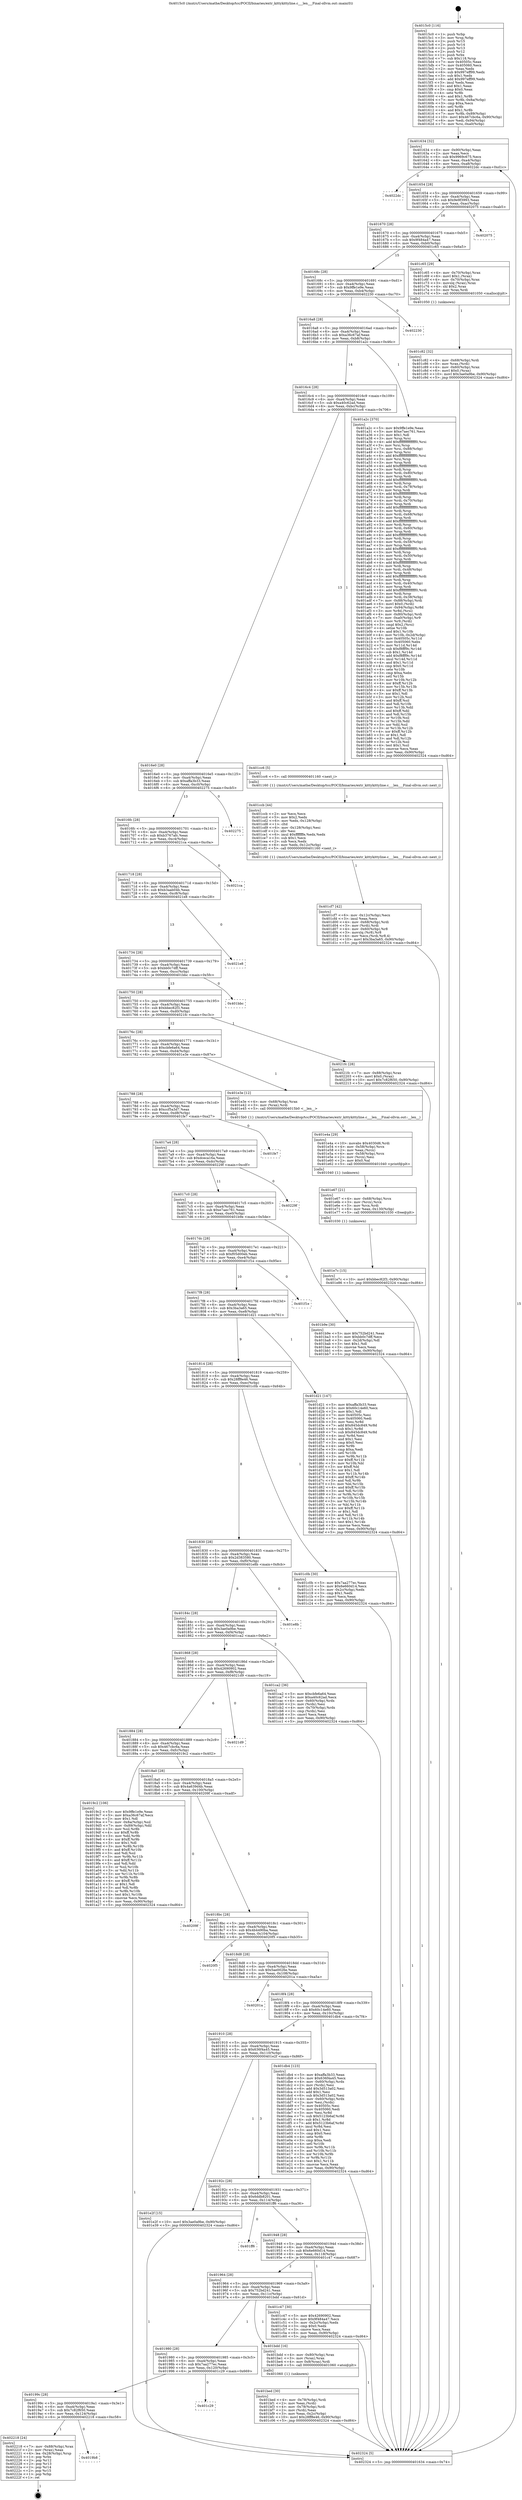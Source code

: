 digraph "0x4015c0" {
  label = "0x4015c0 (/mnt/c/Users/mathe/Desktop/tcc/POCII/binaries/extr_kittykittyline.c___len___Final-ollvm.out::main(0))"
  labelloc = "t"
  node[shape=record]

  Entry [label="",width=0.3,height=0.3,shape=circle,fillcolor=black,style=filled]
  "0x401634" [label="{
     0x401634 [32]\l
     | [instrs]\l
     &nbsp;&nbsp;0x401634 \<+6\>: mov -0x90(%rbp),%eax\l
     &nbsp;&nbsp;0x40163a \<+2\>: mov %eax,%ecx\l
     &nbsp;&nbsp;0x40163c \<+6\>: sub $0x9969c675,%ecx\l
     &nbsp;&nbsp;0x401642 \<+6\>: mov %eax,-0xa4(%rbp)\l
     &nbsp;&nbsp;0x401648 \<+6\>: mov %ecx,-0xa8(%rbp)\l
     &nbsp;&nbsp;0x40164e \<+6\>: je 00000000004022dc \<main+0xd1c\>\l
  }"]
  "0x4022dc" [label="{
     0x4022dc\l
  }", style=dashed]
  "0x401654" [label="{
     0x401654 [28]\l
     | [instrs]\l
     &nbsp;&nbsp;0x401654 \<+5\>: jmp 0000000000401659 \<main+0x99\>\l
     &nbsp;&nbsp;0x401659 \<+6\>: mov -0xa4(%rbp),%eax\l
     &nbsp;&nbsp;0x40165f \<+5\>: sub $0x9e9f3993,%eax\l
     &nbsp;&nbsp;0x401664 \<+6\>: mov %eax,-0xac(%rbp)\l
     &nbsp;&nbsp;0x40166a \<+6\>: je 0000000000402075 \<main+0xab5\>\l
  }"]
  Exit [label="",width=0.3,height=0.3,shape=circle,fillcolor=black,style=filled,peripheries=2]
  "0x402075" [label="{
     0x402075\l
  }", style=dashed]
  "0x401670" [label="{
     0x401670 [28]\l
     | [instrs]\l
     &nbsp;&nbsp;0x401670 \<+5\>: jmp 0000000000401675 \<main+0xb5\>\l
     &nbsp;&nbsp;0x401675 \<+6\>: mov -0xa4(%rbp),%eax\l
     &nbsp;&nbsp;0x40167b \<+5\>: sub $0x9f484a47,%eax\l
     &nbsp;&nbsp;0x401680 \<+6\>: mov %eax,-0xb0(%rbp)\l
     &nbsp;&nbsp;0x401686 \<+6\>: je 0000000000401c65 \<main+0x6a5\>\l
  }"]
  "0x4019b8" [label="{
     0x4019b8\l
  }", style=dashed]
  "0x401c65" [label="{
     0x401c65 [29]\l
     | [instrs]\l
     &nbsp;&nbsp;0x401c65 \<+4\>: mov -0x70(%rbp),%rax\l
     &nbsp;&nbsp;0x401c69 \<+6\>: movl $0x1,(%rax)\l
     &nbsp;&nbsp;0x401c6f \<+4\>: mov -0x70(%rbp),%rax\l
     &nbsp;&nbsp;0x401c73 \<+3\>: movslq (%rax),%rax\l
     &nbsp;&nbsp;0x401c76 \<+4\>: shl $0x2,%rax\l
     &nbsp;&nbsp;0x401c7a \<+3\>: mov %rax,%rdi\l
     &nbsp;&nbsp;0x401c7d \<+5\>: call 0000000000401050 \<malloc@plt\>\l
     | [calls]\l
     &nbsp;&nbsp;0x401050 \{1\} (unknown)\l
  }"]
  "0x40168c" [label="{
     0x40168c [28]\l
     | [instrs]\l
     &nbsp;&nbsp;0x40168c \<+5\>: jmp 0000000000401691 \<main+0xd1\>\l
     &nbsp;&nbsp;0x401691 \<+6\>: mov -0xa4(%rbp),%eax\l
     &nbsp;&nbsp;0x401697 \<+5\>: sub $0x9ffe1e9e,%eax\l
     &nbsp;&nbsp;0x40169c \<+6\>: mov %eax,-0xb4(%rbp)\l
     &nbsp;&nbsp;0x4016a2 \<+6\>: je 0000000000402230 \<main+0xc70\>\l
  }"]
  "0x402218" [label="{
     0x402218 [24]\l
     | [instrs]\l
     &nbsp;&nbsp;0x402218 \<+7\>: mov -0x88(%rbp),%rax\l
     &nbsp;&nbsp;0x40221f \<+2\>: mov (%rax),%eax\l
     &nbsp;&nbsp;0x402221 \<+4\>: lea -0x28(%rbp),%rsp\l
     &nbsp;&nbsp;0x402225 \<+1\>: pop %rbx\l
     &nbsp;&nbsp;0x402226 \<+2\>: pop %r12\l
     &nbsp;&nbsp;0x402228 \<+2\>: pop %r13\l
     &nbsp;&nbsp;0x40222a \<+2\>: pop %r14\l
     &nbsp;&nbsp;0x40222c \<+2\>: pop %r15\l
     &nbsp;&nbsp;0x40222e \<+1\>: pop %rbp\l
     &nbsp;&nbsp;0x40222f \<+1\>: ret\l
  }"]
  "0x402230" [label="{
     0x402230\l
  }", style=dashed]
  "0x4016a8" [label="{
     0x4016a8 [28]\l
     | [instrs]\l
     &nbsp;&nbsp;0x4016a8 \<+5\>: jmp 00000000004016ad \<main+0xed\>\l
     &nbsp;&nbsp;0x4016ad \<+6\>: mov -0xa4(%rbp),%eax\l
     &nbsp;&nbsp;0x4016b3 \<+5\>: sub $0xa36c67af,%eax\l
     &nbsp;&nbsp;0x4016b8 \<+6\>: mov %eax,-0xb8(%rbp)\l
     &nbsp;&nbsp;0x4016be \<+6\>: je 0000000000401a2c \<main+0x46c\>\l
  }"]
  "0x40199c" [label="{
     0x40199c [28]\l
     | [instrs]\l
     &nbsp;&nbsp;0x40199c \<+5\>: jmp 00000000004019a1 \<main+0x3e1\>\l
     &nbsp;&nbsp;0x4019a1 \<+6\>: mov -0xa4(%rbp),%eax\l
     &nbsp;&nbsp;0x4019a7 \<+5\>: sub $0x7c82f650,%eax\l
     &nbsp;&nbsp;0x4019ac \<+6\>: mov %eax,-0x124(%rbp)\l
     &nbsp;&nbsp;0x4019b2 \<+6\>: je 0000000000402218 \<main+0xc58\>\l
  }"]
  "0x401a2c" [label="{
     0x401a2c [370]\l
     | [instrs]\l
     &nbsp;&nbsp;0x401a2c \<+5\>: mov $0x9ffe1e9e,%eax\l
     &nbsp;&nbsp;0x401a31 \<+5\>: mov $0xe7aec761,%ecx\l
     &nbsp;&nbsp;0x401a36 \<+2\>: mov $0x1,%dl\l
     &nbsp;&nbsp;0x401a38 \<+3\>: mov %rsp,%rsi\l
     &nbsp;&nbsp;0x401a3b \<+4\>: add $0xfffffffffffffff0,%rsi\l
     &nbsp;&nbsp;0x401a3f \<+3\>: mov %rsi,%rsp\l
     &nbsp;&nbsp;0x401a42 \<+7\>: mov %rsi,-0x88(%rbp)\l
     &nbsp;&nbsp;0x401a49 \<+3\>: mov %rsp,%rsi\l
     &nbsp;&nbsp;0x401a4c \<+4\>: add $0xfffffffffffffff0,%rsi\l
     &nbsp;&nbsp;0x401a50 \<+3\>: mov %rsi,%rsp\l
     &nbsp;&nbsp;0x401a53 \<+3\>: mov %rsp,%rdi\l
     &nbsp;&nbsp;0x401a56 \<+4\>: add $0xfffffffffffffff0,%rdi\l
     &nbsp;&nbsp;0x401a5a \<+3\>: mov %rdi,%rsp\l
     &nbsp;&nbsp;0x401a5d \<+4\>: mov %rdi,-0x80(%rbp)\l
     &nbsp;&nbsp;0x401a61 \<+3\>: mov %rsp,%rdi\l
     &nbsp;&nbsp;0x401a64 \<+4\>: add $0xfffffffffffffff0,%rdi\l
     &nbsp;&nbsp;0x401a68 \<+3\>: mov %rdi,%rsp\l
     &nbsp;&nbsp;0x401a6b \<+4\>: mov %rdi,-0x78(%rbp)\l
     &nbsp;&nbsp;0x401a6f \<+3\>: mov %rsp,%rdi\l
     &nbsp;&nbsp;0x401a72 \<+4\>: add $0xfffffffffffffff0,%rdi\l
     &nbsp;&nbsp;0x401a76 \<+3\>: mov %rdi,%rsp\l
     &nbsp;&nbsp;0x401a79 \<+4\>: mov %rdi,-0x70(%rbp)\l
     &nbsp;&nbsp;0x401a7d \<+3\>: mov %rsp,%rdi\l
     &nbsp;&nbsp;0x401a80 \<+4\>: add $0xfffffffffffffff0,%rdi\l
     &nbsp;&nbsp;0x401a84 \<+3\>: mov %rdi,%rsp\l
     &nbsp;&nbsp;0x401a87 \<+4\>: mov %rdi,-0x68(%rbp)\l
     &nbsp;&nbsp;0x401a8b \<+3\>: mov %rsp,%rdi\l
     &nbsp;&nbsp;0x401a8e \<+4\>: add $0xfffffffffffffff0,%rdi\l
     &nbsp;&nbsp;0x401a92 \<+3\>: mov %rdi,%rsp\l
     &nbsp;&nbsp;0x401a95 \<+4\>: mov %rdi,-0x60(%rbp)\l
     &nbsp;&nbsp;0x401a99 \<+3\>: mov %rsp,%rdi\l
     &nbsp;&nbsp;0x401a9c \<+4\>: add $0xfffffffffffffff0,%rdi\l
     &nbsp;&nbsp;0x401aa0 \<+3\>: mov %rdi,%rsp\l
     &nbsp;&nbsp;0x401aa3 \<+4\>: mov %rdi,-0x58(%rbp)\l
     &nbsp;&nbsp;0x401aa7 \<+3\>: mov %rsp,%rdi\l
     &nbsp;&nbsp;0x401aaa \<+4\>: add $0xfffffffffffffff0,%rdi\l
     &nbsp;&nbsp;0x401aae \<+3\>: mov %rdi,%rsp\l
     &nbsp;&nbsp;0x401ab1 \<+4\>: mov %rdi,-0x50(%rbp)\l
     &nbsp;&nbsp;0x401ab5 \<+3\>: mov %rsp,%rdi\l
     &nbsp;&nbsp;0x401ab8 \<+4\>: add $0xfffffffffffffff0,%rdi\l
     &nbsp;&nbsp;0x401abc \<+3\>: mov %rdi,%rsp\l
     &nbsp;&nbsp;0x401abf \<+4\>: mov %rdi,-0x48(%rbp)\l
     &nbsp;&nbsp;0x401ac3 \<+3\>: mov %rsp,%rdi\l
     &nbsp;&nbsp;0x401ac6 \<+4\>: add $0xfffffffffffffff0,%rdi\l
     &nbsp;&nbsp;0x401aca \<+3\>: mov %rdi,%rsp\l
     &nbsp;&nbsp;0x401acd \<+4\>: mov %rdi,-0x40(%rbp)\l
     &nbsp;&nbsp;0x401ad1 \<+3\>: mov %rsp,%rdi\l
     &nbsp;&nbsp;0x401ad4 \<+4\>: add $0xfffffffffffffff0,%rdi\l
     &nbsp;&nbsp;0x401ad8 \<+3\>: mov %rdi,%rsp\l
     &nbsp;&nbsp;0x401adb \<+4\>: mov %rdi,-0x38(%rbp)\l
     &nbsp;&nbsp;0x401adf \<+7\>: mov -0x88(%rbp),%rdi\l
     &nbsp;&nbsp;0x401ae6 \<+6\>: movl $0x0,(%rdi)\l
     &nbsp;&nbsp;0x401aec \<+7\>: mov -0x94(%rbp),%r8d\l
     &nbsp;&nbsp;0x401af3 \<+3\>: mov %r8d,(%rsi)\l
     &nbsp;&nbsp;0x401af6 \<+4\>: mov -0x80(%rbp),%rdi\l
     &nbsp;&nbsp;0x401afa \<+7\>: mov -0xa0(%rbp),%r9\l
     &nbsp;&nbsp;0x401b01 \<+3\>: mov %r9,(%rdi)\l
     &nbsp;&nbsp;0x401b04 \<+3\>: cmpl $0x2,(%rsi)\l
     &nbsp;&nbsp;0x401b07 \<+4\>: setne %r10b\l
     &nbsp;&nbsp;0x401b0b \<+4\>: and $0x1,%r10b\l
     &nbsp;&nbsp;0x401b0f \<+4\>: mov %r10b,-0x2d(%rbp)\l
     &nbsp;&nbsp;0x401b13 \<+8\>: mov 0x40505c,%r11d\l
     &nbsp;&nbsp;0x401b1b \<+7\>: mov 0x405060,%ebx\l
     &nbsp;&nbsp;0x401b22 \<+3\>: mov %r11d,%r14d\l
     &nbsp;&nbsp;0x401b25 \<+7\>: sub $0xf8fff9c,%r14d\l
     &nbsp;&nbsp;0x401b2c \<+4\>: sub $0x1,%r14d\l
     &nbsp;&nbsp;0x401b30 \<+7\>: add $0xf8fff9c,%r14d\l
     &nbsp;&nbsp;0x401b37 \<+4\>: imul %r14d,%r11d\l
     &nbsp;&nbsp;0x401b3b \<+4\>: and $0x1,%r11d\l
     &nbsp;&nbsp;0x401b3f \<+4\>: cmp $0x0,%r11d\l
     &nbsp;&nbsp;0x401b43 \<+4\>: sete %r10b\l
     &nbsp;&nbsp;0x401b47 \<+3\>: cmp $0xa,%ebx\l
     &nbsp;&nbsp;0x401b4a \<+4\>: setl %r15b\l
     &nbsp;&nbsp;0x401b4e \<+3\>: mov %r10b,%r12b\l
     &nbsp;&nbsp;0x401b51 \<+4\>: xor $0xff,%r12b\l
     &nbsp;&nbsp;0x401b55 \<+3\>: mov %r15b,%r13b\l
     &nbsp;&nbsp;0x401b58 \<+4\>: xor $0xff,%r13b\l
     &nbsp;&nbsp;0x401b5c \<+3\>: xor $0x1,%dl\l
     &nbsp;&nbsp;0x401b5f \<+3\>: mov %r12b,%sil\l
     &nbsp;&nbsp;0x401b62 \<+4\>: and $0xff,%sil\l
     &nbsp;&nbsp;0x401b66 \<+3\>: and %dl,%r10b\l
     &nbsp;&nbsp;0x401b69 \<+3\>: mov %r13b,%dil\l
     &nbsp;&nbsp;0x401b6c \<+4\>: and $0xff,%dil\l
     &nbsp;&nbsp;0x401b70 \<+3\>: and %dl,%r15b\l
     &nbsp;&nbsp;0x401b73 \<+3\>: or %r10b,%sil\l
     &nbsp;&nbsp;0x401b76 \<+3\>: or %r15b,%dil\l
     &nbsp;&nbsp;0x401b79 \<+3\>: xor %dil,%sil\l
     &nbsp;&nbsp;0x401b7c \<+3\>: or %r13b,%r12b\l
     &nbsp;&nbsp;0x401b7f \<+4\>: xor $0xff,%r12b\l
     &nbsp;&nbsp;0x401b83 \<+3\>: or $0x1,%dl\l
     &nbsp;&nbsp;0x401b86 \<+3\>: and %dl,%r12b\l
     &nbsp;&nbsp;0x401b89 \<+3\>: or %r12b,%sil\l
     &nbsp;&nbsp;0x401b8c \<+4\>: test $0x1,%sil\l
     &nbsp;&nbsp;0x401b90 \<+3\>: cmovne %ecx,%eax\l
     &nbsp;&nbsp;0x401b93 \<+6\>: mov %eax,-0x90(%rbp)\l
     &nbsp;&nbsp;0x401b99 \<+5\>: jmp 0000000000402324 \<main+0xd64\>\l
  }"]
  "0x4016c4" [label="{
     0x4016c4 [28]\l
     | [instrs]\l
     &nbsp;&nbsp;0x4016c4 \<+5\>: jmp 00000000004016c9 \<main+0x109\>\l
     &nbsp;&nbsp;0x4016c9 \<+6\>: mov -0xa4(%rbp),%eax\l
     &nbsp;&nbsp;0x4016cf \<+5\>: sub $0xa40c62ad,%eax\l
     &nbsp;&nbsp;0x4016d4 \<+6\>: mov %eax,-0xbc(%rbp)\l
     &nbsp;&nbsp;0x4016da \<+6\>: je 0000000000401cc6 \<main+0x706\>\l
  }"]
  "0x401c29" [label="{
     0x401c29\l
  }", style=dashed]
  "0x401cc6" [label="{
     0x401cc6 [5]\l
     | [instrs]\l
     &nbsp;&nbsp;0x401cc6 \<+5\>: call 0000000000401160 \<next_i\>\l
     | [calls]\l
     &nbsp;&nbsp;0x401160 \{1\} (/mnt/c/Users/mathe/Desktop/tcc/POCII/binaries/extr_kittykittyline.c___len___Final-ollvm.out::next_i)\l
  }"]
  "0x4016e0" [label="{
     0x4016e0 [28]\l
     | [instrs]\l
     &nbsp;&nbsp;0x4016e0 \<+5\>: jmp 00000000004016e5 \<main+0x125\>\l
     &nbsp;&nbsp;0x4016e5 \<+6\>: mov -0xa4(%rbp),%eax\l
     &nbsp;&nbsp;0x4016eb \<+5\>: sub $0xaffa3b33,%eax\l
     &nbsp;&nbsp;0x4016f0 \<+6\>: mov %eax,-0xc0(%rbp)\l
     &nbsp;&nbsp;0x4016f6 \<+6\>: je 0000000000402275 \<main+0xcb5\>\l
  }"]
  "0x401e7c" [label="{
     0x401e7c [15]\l
     | [instrs]\l
     &nbsp;&nbsp;0x401e7c \<+10\>: movl $0xbbec82f3,-0x90(%rbp)\l
     &nbsp;&nbsp;0x401e86 \<+5\>: jmp 0000000000402324 \<main+0xd64\>\l
  }"]
  "0x402275" [label="{
     0x402275\l
  }", style=dashed]
  "0x4016fc" [label="{
     0x4016fc [28]\l
     | [instrs]\l
     &nbsp;&nbsp;0x4016fc \<+5\>: jmp 0000000000401701 \<main+0x141\>\l
     &nbsp;&nbsp;0x401701 \<+6\>: mov -0xa4(%rbp),%eax\l
     &nbsp;&nbsp;0x401707 \<+5\>: sub $0xb3767afc,%eax\l
     &nbsp;&nbsp;0x40170c \<+6\>: mov %eax,-0xc4(%rbp)\l
     &nbsp;&nbsp;0x401712 \<+6\>: je 00000000004021ca \<main+0xc0a\>\l
  }"]
  "0x401e67" [label="{
     0x401e67 [21]\l
     | [instrs]\l
     &nbsp;&nbsp;0x401e67 \<+4\>: mov -0x68(%rbp),%rcx\l
     &nbsp;&nbsp;0x401e6b \<+3\>: mov (%rcx),%rcx\l
     &nbsp;&nbsp;0x401e6e \<+3\>: mov %rcx,%rdi\l
     &nbsp;&nbsp;0x401e71 \<+6\>: mov %eax,-0x130(%rbp)\l
     &nbsp;&nbsp;0x401e77 \<+5\>: call 0000000000401030 \<free@plt\>\l
     | [calls]\l
     &nbsp;&nbsp;0x401030 \{1\} (unknown)\l
  }"]
  "0x4021ca" [label="{
     0x4021ca\l
  }", style=dashed]
  "0x401718" [label="{
     0x401718 [28]\l
     | [instrs]\l
     &nbsp;&nbsp;0x401718 \<+5\>: jmp 000000000040171d \<main+0x15d\>\l
     &nbsp;&nbsp;0x40171d \<+6\>: mov -0xa4(%rbp),%eax\l
     &nbsp;&nbsp;0x401723 \<+5\>: sub $0xb3aab04b,%eax\l
     &nbsp;&nbsp;0x401728 \<+6\>: mov %eax,-0xc8(%rbp)\l
     &nbsp;&nbsp;0x40172e \<+6\>: je 00000000004021e8 \<main+0xc28\>\l
  }"]
  "0x401e4a" [label="{
     0x401e4a [29]\l
     | [instrs]\l
     &nbsp;&nbsp;0x401e4a \<+10\>: movabs $0x4030d6,%rdi\l
     &nbsp;&nbsp;0x401e54 \<+4\>: mov -0x58(%rbp),%rcx\l
     &nbsp;&nbsp;0x401e58 \<+2\>: mov %eax,(%rcx)\l
     &nbsp;&nbsp;0x401e5a \<+4\>: mov -0x58(%rbp),%rcx\l
     &nbsp;&nbsp;0x401e5e \<+2\>: mov (%rcx),%esi\l
     &nbsp;&nbsp;0x401e60 \<+2\>: mov $0x0,%al\l
     &nbsp;&nbsp;0x401e62 \<+5\>: call 0000000000401040 \<printf@plt\>\l
     | [calls]\l
     &nbsp;&nbsp;0x401040 \{1\} (unknown)\l
  }"]
  "0x4021e8" [label="{
     0x4021e8\l
  }", style=dashed]
  "0x401734" [label="{
     0x401734 [28]\l
     | [instrs]\l
     &nbsp;&nbsp;0x401734 \<+5\>: jmp 0000000000401739 \<main+0x179\>\l
     &nbsp;&nbsp;0x401739 \<+6\>: mov -0xa4(%rbp),%eax\l
     &nbsp;&nbsp;0x40173f \<+5\>: sub $0xbb0c7dff,%eax\l
     &nbsp;&nbsp;0x401744 \<+6\>: mov %eax,-0xcc(%rbp)\l
     &nbsp;&nbsp;0x40174a \<+6\>: je 0000000000401bbc \<main+0x5fc\>\l
  }"]
  "0x401cf7" [label="{
     0x401cf7 [42]\l
     | [instrs]\l
     &nbsp;&nbsp;0x401cf7 \<+6\>: mov -0x12c(%rbp),%ecx\l
     &nbsp;&nbsp;0x401cfd \<+3\>: imul %eax,%ecx\l
     &nbsp;&nbsp;0x401d00 \<+4\>: mov -0x68(%rbp),%rdi\l
     &nbsp;&nbsp;0x401d04 \<+3\>: mov (%rdi),%rdi\l
     &nbsp;&nbsp;0x401d07 \<+4\>: mov -0x60(%rbp),%r8\l
     &nbsp;&nbsp;0x401d0b \<+3\>: movslq (%r8),%r8\l
     &nbsp;&nbsp;0x401d0e \<+4\>: mov %ecx,(%rdi,%r8,4)\l
     &nbsp;&nbsp;0x401d12 \<+10\>: movl $0x3ba3a65,-0x90(%rbp)\l
     &nbsp;&nbsp;0x401d1c \<+5\>: jmp 0000000000402324 \<main+0xd64\>\l
  }"]
  "0x401bbc" [label="{
     0x401bbc\l
  }", style=dashed]
  "0x401750" [label="{
     0x401750 [28]\l
     | [instrs]\l
     &nbsp;&nbsp;0x401750 \<+5\>: jmp 0000000000401755 \<main+0x195\>\l
     &nbsp;&nbsp;0x401755 \<+6\>: mov -0xa4(%rbp),%eax\l
     &nbsp;&nbsp;0x40175b \<+5\>: sub $0xbbec82f3,%eax\l
     &nbsp;&nbsp;0x401760 \<+6\>: mov %eax,-0xd0(%rbp)\l
     &nbsp;&nbsp;0x401766 \<+6\>: je 00000000004021fc \<main+0xc3c\>\l
  }"]
  "0x401ccb" [label="{
     0x401ccb [44]\l
     | [instrs]\l
     &nbsp;&nbsp;0x401ccb \<+2\>: xor %ecx,%ecx\l
     &nbsp;&nbsp;0x401ccd \<+5\>: mov $0x2,%edx\l
     &nbsp;&nbsp;0x401cd2 \<+6\>: mov %edx,-0x128(%rbp)\l
     &nbsp;&nbsp;0x401cd8 \<+1\>: cltd\l
     &nbsp;&nbsp;0x401cd9 \<+6\>: mov -0x128(%rbp),%esi\l
     &nbsp;&nbsp;0x401cdf \<+2\>: idiv %esi\l
     &nbsp;&nbsp;0x401ce1 \<+6\>: imul $0xfffffffe,%edx,%edx\l
     &nbsp;&nbsp;0x401ce7 \<+3\>: sub $0x1,%ecx\l
     &nbsp;&nbsp;0x401cea \<+2\>: sub %ecx,%edx\l
     &nbsp;&nbsp;0x401cec \<+6\>: mov %edx,-0x12c(%rbp)\l
     &nbsp;&nbsp;0x401cf2 \<+5\>: call 0000000000401160 \<next_i\>\l
     | [calls]\l
     &nbsp;&nbsp;0x401160 \{1\} (/mnt/c/Users/mathe/Desktop/tcc/POCII/binaries/extr_kittykittyline.c___len___Final-ollvm.out::next_i)\l
  }"]
  "0x4021fc" [label="{
     0x4021fc [28]\l
     | [instrs]\l
     &nbsp;&nbsp;0x4021fc \<+7\>: mov -0x88(%rbp),%rax\l
     &nbsp;&nbsp;0x402203 \<+6\>: movl $0x0,(%rax)\l
     &nbsp;&nbsp;0x402209 \<+10\>: movl $0x7c82f650,-0x90(%rbp)\l
     &nbsp;&nbsp;0x402213 \<+5\>: jmp 0000000000402324 \<main+0xd64\>\l
  }"]
  "0x40176c" [label="{
     0x40176c [28]\l
     | [instrs]\l
     &nbsp;&nbsp;0x40176c \<+5\>: jmp 0000000000401771 \<main+0x1b1\>\l
     &nbsp;&nbsp;0x401771 \<+6\>: mov -0xa4(%rbp),%eax\l
     &nbsp;&nbsp;0x401777 \<+5\>: sub $0xcbfe6a64,%eax\l
     &nbsp;&nbsp;0x40177c \<+6\>: mov %eax,-0xd4(%rbp)\l
     &nbsp;&nbsp;0x401782 \<+6\>: je 0000000000401e3e \<main+0x87e\>\l
  }"]
  "0x401c82" [label="{
     0x401c82 [32]\l
     | [instrs]\l
     &nbsp;&nbsp;0x401c82 \<+4\>: mov -0x68(%rbp),%rdi\l
     &nbsp;&nbsp;0x401c86 \<+3\>: mov %rax,(%rdi)\l
     &nbsp;&nbsp;0x401c89 \<+4\>: mov -0x60(%rbp),%rax\l
     &nbsp;&nbsp;0x401c8d \<+6\>: movl $0x0,(%rax)\l
     &nbsp;&nbsp;0x401c93 \<+10\>: movl $0x3ae0a9be,-0x90(%rbp)\l
     &nbsp;&nbsp;0x401c9d \<+5\>: jmp 0000000000402324 \<main+0xd64\>\l
  }"]
  "0x401e3e" [label="{
     0x401e3e [12]\l
     | [instrs]\l
     &nbsp;&nbsp;0x401e3e \<+4\>: mov -0x68(%rbp),%rax\l
     &nbsp;&nbsp;0x401e42 \<+3\>: mov (%rax),%rdi\l
     &nbsp;&nbsp;0x401e45 \<+5\>: call 00000000004015b0 \<__len__\>\l
     | [calls]\l
     &nbsp;&nbsp;0x4015b0 \{1\} (/mnt/c/Users/mathe/Desktop/tcc/POCII/binaries/extr_kittykittyline.c___len___Final-ollvm.out::__len__)\l
  }"]
  "0x401788" [label="{
     0x401788 [28]\l
     | [instrs]\l
     &nbsp;&nbsp;0x401788 \<+5\>: jmp 000000000040178d \<main+0x1cd\>\l
     &nbsp;&nbsp;0x40178d \<+6\>: mov -0xa4(%rbp),%eax\l
     &nbsp;&nbsp;0x401793 \<+5\>: sub $0xccf5a3d7,%eax\l
     &nbsp;&nbsp;0x401798 \<+6\>: mov %eax,-0xd8(%rbp)\l
     &nbsp;&nbsp;0x40179e \<+6\>: je 0000000000401fe7 \<main+0xa27\>\l
  }"]
  "0x401bed" [label="{
     0x401bed [30]\l
     | [instrs]\l
     &nbsp;&nbsp;0x401bed \<+4\>: mov -0x78(%rbp),%rdi\l
     &nbsp;&nbsp;0x401bf1 \<+2\>: mov %eax,(%rdi)\l
     &nbsp;&nbsp;0x401bf3 \<+4\>: mov -0x78(%rbp),%rdi\l
     &nbsp;&nbsp;0x401bf7 \<+2\>: mov (%rdi),%eax\l
     &nbsp;&nbsp;0x401bf9 \<+3\>: mov %eax,-0x2c(%rbp)\l
     &nbsp;&nbsp;0x401bfc \<+10\>: movl $0x28ff8e46,-0x90(%rbp)\l
     &nbsp;&nbsp;0x401c06 \<+5\>: jmp 0000000000402324 \<main+0xd64\>\l
  }"]
  "0x401fe7" [label="{
     0x401fe7\l
  }", style=dashed]
  "0x4017a4" [label="{
     0x4017a4 [28]\l
     | [instrs]\l
     &nbsp;&nbsp;0x4017a4 \<+5\>: jmp 00000000004017a9 \<main+0x1e9\>\l
     &nbsp;&nbsp;0x4017a9 \<+6\>: mov -0xa4(%rbp),%eax\l
     &nbsp;&nbsp;0x4017af \<+5\>: sub $0xdceca16a,%eax\l
     &nbsp;&nbsp;0x4017b4 \<+6\>: mov %eax,-0xdc(%rbp)\l
     &nbsp;&nbsp;0x4017ba \<+6\>: je 000000000040229f \<main+0xcdf\>\l
  }"]
  "0x401980" [label="{
     0x401980 [28]\l
     | [instrs]\l
     &nbsp;&nbsp;0x401980 \<+5\>: jmp 0000000000401985 \<main+0x3c5\>\l
     &nbsp;&nbsp;0x401985 \<+6\>: mov -0xa4(%rbp),%eax\l
     &nbsp;&nbsp;0x40198b \<+5\>: sub $0x7aa277ec,%eax\l
     &nbsp;&nbsp;0x401990 \<+6\>: mov %eax,-0x120(%rbp)\l
     &nbsp;&nbsp;0x401996 \<+6\>: je 0000000000401c29 \<main+0x669\>\l
  }"]
  "0x40229f" [label="{
     0x40229f\l
  }", style=dashed]
  "0x4017c0" [label="{
     0x4017c0 [28]\l
     | [instrs]\l
     &nbsp;&nbsp;0x4017c0 \<+5\>: jmp 00000000004017c5 \<main+0x205\>\l
     &nbsp;&nbsp;0x4017c5 \<+6\>: mov -0xa4(%rbp),%eax\l
     &nbsp;&nbsp;0x4017cb \<+5\>: sub $0xe7aec761,%eax\l
     &nbsp;&nbsp;0x4017d0 \<+6\>: mov %eax,-0xe0(%rbp)\l
     &nbsp;&nbsp;0x4017d6 \<+6\>: je 0000000000401b9e \<main+0x5de\>\l
  }"]
  "0x401bdd" [label="{
     0x401bdd [16]\l
     | [instrs]\l
     &nbsp;&nbsp;0x401bdd \<+4\>: mov -0x80(%rbp),%rax\l
     &nbsp;&nbsp;0x401be1 \<+3\>: mov (%rax),%rax\l
     &nbsp;&nbsp;0x401be4 \<+4\>: mov 0x8(%rax),%rdi\l
     &nbsp;&nbsp;0x401be8 \<+5\>: call 0000000000401060 \<atoi@plt\>\l
     | [calls]\l
     &nbsp;&nbsp;0x401060 \{1\} (unknown)\l
  }"]
  "0x401b9e" [label="{
     0x401b9e [30]\l
     | [instrs]\l
     &nbsp;&nbsp;0x401b9e \<+5\>: mov $0x752bd241,%eax\l
     &nbsp;&nbsp;0x401ba3 \<+5\>: mov $0xbb0c7dff,%ecx\l
     &nbsp;&nbsp;0x401ba8 \<+3\>: mov -0x2d(%rbp),%dl\l
     &nbsp;&nbsp;0x401bab \<+3\>: test $0x1,%dl\l
     &nbsp;&nbsp;0x401bae \<+3\>: cmovne %ecx,%eax\l
     &nbsp;&nbsp;0x401bb1 \<+6\>: mov %eax,-0x90(%rbp)\l
     &nbsp;&nbsp;0x401bb7 \<+5\>: jmp 0000000000402324 \<main+0xd64\>\l
  }"]
  "0x4017dc" [label="{
     0x4017dc [28]\l
     | [instrs]\l
     &nbsp;&nbsp;0x4017dc \<+5\>: jmp 00000000004017e1 \<main+0x221\>\l
     &nbsp;&nbsp;0x4017e1 \<+6\>: mov -0xa4(%rbp),%eax\l
     &nbsp;&nbsp;0x4017e7 \<+5\>: sub $0xf05d00eb,%eax\l
     &nbsp;&nbsp;0x4017ec \<+6\>: mov %eax,-0xe4(%rbp)\l
     &nbsp;&nbsp;0x4017f2 \<+6\>: je 0000000000401f1e \<main+0x95e\>\l
  }"]
  "0x401964" [label="{
     0x401964 [28]\l
     | [instrs]\l
     &nbsp;&nbsp;0x401964 \<+5\>: jmp 0000000000401969 \<main+0x3a9\>\l
     &nbsp;&nbsp;0x401969 \<+6\>: mov -0xa4(%rbp),%eax\l
     &nbsp;&nbsp;0x40196f \<+5\>: sub $0x752bd241,%eax\l
     &nbsp;&nbsp;0x401974 \<+6\>: mov %eax,-0x11c(%rbp)\l
     &nbsp;&nbsp;0x40197a \<+6\>: je 0000000000401bdd \<main+0x61d\>\l
  }"]
  "0x401f1e" [label="{
     0x401f1e\l
  }", style=dashed]
  "0x4017f8" [label="{
     0x4017f8 [28]\l
     | [instrs]\l
     &nbsp;&nbsp;0x4017f8 \<+5\>: jmp 00000000004017fd \<main+0x23d\>\l
     &nbsp;&nbsp;0x4017fd \<+6\>: mov -0xa4(%rbp),%eax\l
     &nbsp;&nbsp;0x401803 \<+5\>: sub $0x3ba3a65,%eax\l
     &nbsp;&nbsp;0x401808 \<+6\>: mov %eax,-0xe8(%rbp)\l
     &nbsp;&nbsp;0x40180e \<+6\>: je 0000000000401d21 \<main+0x761\>\l
  }"]
  "0x401c47" [label="{
     0x401c47 [30]\l
     | [instrs]\l
     &nbsp;&nbsp;0x401c47 \<+5\>: mov $0x42690902,%eax\l
     &nbsp;&nbsp;0x401c4c \<+5\>: mov $0x9f484a47,%ecx\l
     &nbsp;&nbsp;0x401c51 \<+3\>: mov -0x2c(%rbp),%edx\l
     &nbsp;&nbsp;0x401c54 \<+3\>: cmp $0x0,%edx\l
     &nbsp;&nbsp;0x401c57 \<+3\>: cmove %ecx,%eax\l
     &nbsp;&nbsp;0x401c5a \<+6\>: mov %eax,-0x90(%rbp)\l
     &nbsp;&nbsp;0x401c60 \<+5\>: jmp 0000000000402324 \<main+0xd64\>\l
  }"]
  "0x401d21" [label="{
     0x401d21 [147]\l
     | [instrs]\l
     &nbsp;&nbsp;0x401d21 \<+5\>: mov $0xaffa3b33,%eax\l
     &nbsp;&nbsp;0x401d26 \<+5\>: mov $0x60c14e60,%ecx\l
     &nbsp;&nbsp;0x401d2b \<+2\>: mov $0x1,%dl\l
     &nbsp;&nbsp;0x401d2d \<+7\>: mov 0x40505c,%esi\l
     &nbsp;&nbsp;0x401d34 \<+7\>: mov 0x405060,%edi\l
     &nbsp;&nbsp;0x401d3b \<+3\>: mov %esi,%r8d\l
     &nbsp;&nbsp;0x401d3e \<+7\>: add $0x845dc849,%r8d\l
     &nbsp;&nbsp;0x401d45 \<+4\>: sub $0x1,%r8d\l
     &nbsp;&nbsp;0x401d49 \<+7\>: sub $0x845dc849,%r8d\l
     &nbsp;&nbsp;0x401d50 \<+4\>: imul %r8d,%esi\l
     &nbsp;&nbsp;0x401d54 \<+3\>: and $0x1,%esi\l
     &nbsp;&nbsp;0x401d57 \<+3\>: cmp $0x0,%esi\l
     &nbsp;&nbsp;0x401d5a \<+4\>: sete %r9b\l
     &nbsp;&nbsp;0x401d5e \<+3\>: cmp $0xa,%edi\l
     &nbsp;&nbsp;0x401d61 \<+4\>: setl %r10b\l
     &nbsp;&nbsp;0x401d65 \<+3\>: mov %r9b,%r11b\l
     &nbsp;&nbsp;0x401d68 \<+4\>: xor $0xff,%r11b\l
     &nbsp;&nbsp;0x401d6c \<+3\>: mov %r10b,%bl\l
     &nbsp;&nbsp;0x401d6f \<+3\>: xor $0xff,%bl\l
     &nbsp;&nbsp;0x401d72 \<+3\>: xor $0x1,%dl\l
     &nbsp;&nbsp;0x401d75 \<+3\>: mov %r11b,%r14b\l
     &nbsp;&nbsp;0x401d78 \<+4\>: and $0xff,%r14b\l
     &nbsp;&nbsp;0x401d7c \<+3\>: and %dl,%r9b\l
     &nbsp;&nbsp;0x401d7f \<+3\>: mov %bl,%r15b\l
     &nbsp;&nbsp;0x401d82 \<+4\>: and $0xff,%r15b\l
     &nbsp;&nbsp;0x401d86 \<+3\>: and %dl,%r10b\l
     &nbsp;&nbsp;0x401d89 \<+3\>: or %r9b,%r14b\l
     &nbsp;&nbsp;0x401d8c \<+3\>: or %r10b,%r15b\l
     &nbsp;&nbsp;0x401d8f \<+3\>: xor %r15b,%r14b\l
     &nbsp;&nbsp;0x401d92 \<+3\>: or %bl,%r11b\l
     &nbsp;&nbsp;0x401d95 \<+4\>: xor $0xff,%r11b\l
     &nbsp;&nbsp;0x401d99 \<+3\>: or $0x1,%dl\l
     &nbsp;&nbsp;0x401d9c \<+3\>: and %dl,%r11b\l
     &nbsp;&nbsp;0x401d9f \<+3\>: or %r11b,%r14b\l
     &nbsp;&nbsp;0x401da2 \<+4\>: test $0x1,%r14b\l
     &nbsp;&nbsp;0x401da6 \<+3\>: cmovne %ecx,%eax\l
     &nbsp;&nbsp;0x401da9 \<+6\>: mov %eax,-0x90(%rbp)\l
     &nbsp;&nbsp;0x401daf \<+5\>: jmp 0000000000402324 \<main+0xd64\>\l
  }"]
  "0x401814" [label="{
     0x401814 [28]\l
     | [instrs]\l
     &nbsp;&nbsp;0x401814 \<+5\>: jmp 0000000000401819 \<main+0x259\>\l
     &nbsp;&nbsp;0x401819 \<+6\>: mov -0xa4(%rbp),%eax\l
     &nbsp;&nbsp;0x40181f \<+5\>: sub $0x28ff8e46,%eax\l
     &nbsp;&nbsp;0x401824 \<+6\>: mov %eax,-0xec(%rbp)\l
     &nbsp;&nbsp;0x40182a \<+6\>: je 0000000000401c0b \<main+0x64b\>\l
  }"]
  "0x401948" [label="{
     0x401948 [28]\l
     | [instrs]\l
     &nbsp;&nbsp;0x401948 \<+5\>: jmp 000000000040194d \<main+0x38d\>\l
     &nbsp;&nbsp;0x40194d \<+6\>: mov -0xa4(%rbp),%eax\l
     &nbsp;&nbsp;0x401953 \<+5\>: sub $0x6e660d14,%eax\l
     &nbsp;&nbsp;0x401958 \<+6\>: mov %eax,-0x118(%rbp)\l
     &nbsp;&nbsp;0x40195e \<+6\>: je 0000000000401c47 \<main+0x687\>\l
  }"]
  "0x401c0b" [label="{
     0x401c0b [30]\l
     | [instrs]\l
     &nbsp;&nbsp;0x401c0b \<+5\>: mov $0x7aa277ec,%eax\l
     &nbsp;&nbsp;0x401c10 \<+5\>: mov $0x6e660d14,%ecx\l
     &nbsp;&nbsp;0x401c15 \<+3\>: mov -0x2c(%rbp),%edx\l
     &nbsp;&nbsp;0x401c18 \<+3\>: cmp $0x1,%edx\l
     &nbsp;&nbsp;0x401c1b \<+3\>: cmovl %ecx,%eax\l
     &nbsp;&nbsp;0x401c1e \<+6\>: mov %eax,-0x90(%rbp)\l
     &nbsp;&nbsp;0x401c24 \<+5\>: jmp 0000000000402324 \<main+0xd64\>\l
  }"]
  "0x401830" [label="{
     0x401830 [28]\l
     | [instrs]\l
     &nbsp;&nbsp;0x401830 \<+5\>: jmp 0000000000401835 \<main+0x275\>\l
     &nbsp;&nbsp;0x401835 \<+6\>: mov -0xa4(%rbp),%eax\l
     &nbsp;&nbsp;0x40183b \<+5\>: sub $0x2d383580,%eax\l
     &nbsp;&nbsp;0x401840 \<+6\>: mov %eax,-0xf0(%rbp)\l
     &nbsp;&nbsp;0x401846 \<+6\>: je 0000000000401e8b \<main+0x8cb\>\l
  }"]
  "0x401ff6" [label="{
     0x401ff6\l
  }", style=dashed]
  "0x401e8b" [label="{
     0x401e8b\l
  }", style=dashed]
  "0x40184c" [label="{
     0x40184c [28]\l
     | [instrs]\l
     &nbsp;&nbsp;0x40184c \<+5\>: jmp 0000000000401851 \<main+0x291\>\l
     &nbsp;&nbsp;0x401851 \<+6\>: mov -0xa4(%rbp),%eax\l
     &nbsp;&nbsp;0x401857 \<+5\>: sub $0x3ae0a9be,%eax\l
     &nbsp;&nbsp;0x40185c \<+6\>: mov %eax,-0xf4(%rbp)\l
     &nbsp;&nbsp;0x401862 \<+6\>: je 0000000000401ca2 \<main+0x6e2\>\l
  }"]
  "0x40192c" [label="{
     0x40192c [28]\l
     | [instrs]\l
     &nbsp;&nbsp;0x40192c \<+5\>: jmp 0000000000401931 \<main+0x371\>\l
     &nbsp;&nbsp;0x401931 \<+6\>: mov -0xa4(%rbp),%eax\l
     &nbsp;&nbsp;0x401937 \<+5\>: sub $0x6ddb8201,%eax\l
     &nbsp;&nbsp;0x40193c \<+6\>: mov %eax,-0x114(%rbp)\l
     &nbsp;&nbsp;0x401942 \<+6\>: je 0000000000401ff6 \<main+0xa36\>\l
  }"]
  "0x401ca2" [label="{
     0x401ca2 [36]\l
     | [instrs]\l
     &nbsp;&nbsp;0x401ca2 \<+5\>: mov $0xcbfe6a64,%eax\l
     &nbsp;&nbsp;0x401ca7 \<+5\>: mov $0xa40c62ad,%ecx\l
     &nbsp;&nbsp;0x401cac \<+4\>: mov -0x60(%rbp),%rdx\l
     &nbsp;&nbsp;0x401cb0 \<+2\>: mov (%rdx),%esi\l
     &nbsp;&nbsp;0x401cb2 \<+4\>: mov -0x70(%rbp),%rdx\l
     &nbsp;&nbsp;0x401cb6 \<+2\>: cmp (%rdx),%esi\l
     &nbsp;&nbsp;0x401cb8 \<+3\>: cmovl %ecx,%eax\l
     &nbsp;&nbsp;0x401cbb \<+6\>: mov %eax,-0x90(%rbp)\l
     &nbsp;&nbsp;0x401cc1 \<+5\>: jmp 0000000000402324 \<main+0xd64\>\l
  }"]
  "0x401868" [label="{
     0x401868 [28]\l
     | [instrs]\l
     &nbsp;&nbsp;0x401868 \<+5\>: jmp 000000000040186d \<main+0x2ad\>\l
     &nbsp;&nbsp;0x40186d \<+6\>: mov -0xa4(%rbp),%eax\l
     &nbsp;&nbsp;0x401873 \<+5\>: sub $0x42690902,%eax\l
     &nbsp;&nbsp;0x401878 \<+6\>: mov %eax,-0xf8(%rbp)\l
     &nbsp;&nbsp;0x40187e \<+6\>: je 00000000004021d9 \<main+0xc19\>\l
  }"]
  "0x401e2f" [label="{
     0x401e2f [15]\l
     | [instrs]\l
     &nbsp;&nbsp;0x401e2f \<+10\>: movl $0x3ae0a9be,-0x90(%rbp)\l
     &nbsp;&nbsp;0x401e39 \<+5\>: jmp 0000000000402324 \<main+0xd64\>\l
  }"]
  "0x4021d9" [label="{
     0x4021d9\l
  }", style=dashed]
  "0x401884" [label="{
     0x401884 [28]\l
     | [instrs]\l
     &nbsp;&nbsp;0x401884 \<+5\>: jmp 0000000000401889 \<main+0x2c9\>\l
     &nbsp;&nbsp;0x401889 \<+6\>: mov -0xa4(%rbp),%eax\l
     &nbsp;&nbsp;0x40188f \<+5\>: sub $0x467cbc6a,%eax\l
     &nbsp;&nbsp;0x401894 \<+6\>: mov %eax,-0xfc(%rbp)\l
     &nbsp;&nbsp;0x40189a \<+6\>: je 00000000004019c2 \<main+0x402\>\l
  }"]
  "0x401910" [label="{
     0x401910 [28]\l
     | [instrs]\l
     &nbsp;&nbsp;0x401910 \<+5\>: jmp 0000000000401915 \<main+0x355\>\l
     &nbsp;&nbsp;0x401915 \<+6\>: mov -0xa4(%rbp),%eax\l
     &nbsp;&nbsp;0x40191b \<+5\>: sub $0x636f4a45,%eax\l
     &nbsp;&nbsp;0x401920 \<+6\>: mov %eax,-0x110(%rbp)\l
     &nbsp;&nbsp;0x401926 \<+6\>: je 0000000000401e2f \<main+0x86f\>\l
  }"]
  "0x4019c2" [label="{
     0x4019c2 [106]\l
     | [instrs]\l
     &nbsp;&nbsp;0x4019c2 \<+5\>: mov $0x9ffe1e9e,%eax\l
     &nbsp;&nbsp;0x4019c7 \<+5\>: mov $0xa36c67af,%ecx\l
     &nbsp;&nbsp;0x4019cc \<+2\>: mov $0x1,%dl\l
     &nbsp;&nbsp;0x4019ce \<+7\>: mov -0x8a(%rbp),%sil\l
     &nbsp;&nbsp;0x4019d5 \<+7\>: mov -0x89(%rbp),%dil\l
     &nbsp;&nbsp;0x4019dc \<+3\>: mov %sil,%r8b\l
     &nbsp;&nbsp;0x4019df \<+4\>: xor $0xff,%r8b\l
     &nbsp;&nbsp;0x4019e3 \<+3\>: mov %dil,%r9b\l
     &nbsp;&nbsp;0x4019e6 \<+4\>: xor $0xff,%r9b\l
     &nbsp;&nbsp;0x4019ea \<+3\>: xor $0x1,%dl\l
     &nbsp;&nbsp;0x4019ed \<+3\>: mov %r8b,%r10b\l
     &nbsp;&nbsp;0x4019f0 \<+4\>: and $0xff,%r10b\l
     &nbsp;&nbsp;0x4019f4 \<+3\>: and %dl,%sil\l
     &nbsp;&nbsp;0x4019f7 \<+3\>: mov %r9b,%r11b\l
     &nbsp;&nbsp;0x4019fa \<+4\>: and $0xff,%r11b\l
     &nbsp;&nbsp;0x4019fe \<+3\>: and %dl,%dil\l
     &nbsp;&nbsp;0x401a01 \<+3\>: or %sil,%r10b\l
     &nbsp;&nbsp;0x401a04 \<+3\>: or %dil,%r11b\l
     &nbsp;&nbsp;0x401a07 \<+3\>: xor %r11b,%r10b\l
     &nbsp;&nbsp;0x401a0a \<+3\>: or %r9b,%r8b\l
     &nbsp;&nbsp;0x401a0d \<+4\>: xor $0xff,%r8b\l
     &nbsp;&nbsp;0x401a11 \<+3\>: or $0x1,%dl\l
     &nbsp;&nbsp;0x401a14 \<+3\>: and %dl,%r8b\l
     &nbsp;&nbsp;0x401a17 \<+3\>: or %r8b,%r10b\l
     &nbsp;&nbsp;0x401a1a \<+4\>: test $0x1,%r10b\l
     &nbsp;&nbsp;0x401a1e \<+3\>: cmovne %ecx,%eax\l
     &nbsp;&nbsp;0x401a21 \<+6\>: mov %eax,-0x90(%rbp)\l
     &nbsp;&nbsp;0x401a27 \<+5\>: jmp 0000000000402324 \<main+0xd64\>\l
  }"]
  "0x4018a0" [label="{
     0x4018a0 [28]\l
     | [instrs]\l
     &nbsp;&nbsp;0x4018a0 \<+5\>: jmp 00000000004018a5 \<main+0x2e5\>\l
     &nbsp;&nbsp;0x4018a5 \<+6\>: mov -0xa4(%rbp),%eax\l
     &nbsp;&nbsp;0x4018ab \<+5\>: sub $0x4a639d4b,%eax\l
     &nbsp;&nbsp;0x4018b0 \<+6\>: mov %eax,-0x100(%rbp)\l
     &nbsp;&nbsp;0x4018b6 \<+6\>: je 000000000040209f \<main+0xadf\>\l
  }"]
  "0x402324" [label="{
     0x402324 [5]\l
     | [instrs]\l
     &nbsp;&nbsp;0x402324 \<+5\>: jmp 0000000000401634 \<main+0x74\>\l
  }"]
  "0x4015c0" [label="{
     0x4015c0 [116]\l
     | [instrs]\l
     &nbsp;&nbsp;0x4015c0 \<+1\>: push %rbp\l
     &nbsp;&nbsp;0x4015c1 \<+3\>: mov %rsp,%rbp\l
     &nbsp;&nbsp;0x4015c4 \<+2\>: push %r15\l
     &nbsp;&nbsp;0x4015c6 \<+2\>: push %r14\l
     &nbsp;&nbsp;0x4015c8 \<+2\>: push %r13\l
     &nbsp;&nbsp;0x4015ca \<+2\>: push %r12\l
     &nbsp;&nbsp;0x4015cc \<+1\>: push %rbx\l
     &nbsp;&nbsp;0x4015cd \<+7\>: sub $0x118,%rsp\l
     &nbsp;&nbsp;0x4015d4 \<+7\>: mov 0x40505c,%eax\l
     &nbsp;&nbsp;0x4015db \<+7\>: mov 0x405060,%ecx\l
     &nbsp;&nbsp;0x4015e2 \<+2\>: mov %eax,%edx\l
     &nbsp;&nbsp;0x4015e4 \<+6\>: sub $0x997eff99,%edx\l
     &nbsp;&nbsp;0x4015ea \<+3\>: sub $0x1,%edx\l
     &nbsp;&nbsp;0x4015ed \<+6\>: add $0x997eff99,%edx\l
     &nbsp;&nbsp;0x4015f3 \<+3\>: imul %edx,%eax\l
     &nbsp;&nbsp;0x4015f6 \<+3\>: and $0x1,%eax\l
     &nbsp;&nbsp;0x4015f9 \<+3\>: cmp $0x0,%eax\l
     &nbsp;&nbsp;0x4015fc \<+4\>: sete %r8b\l
     &nbsp;&nbsp;0x401600 \<+4\>: and $0x1,%r8b\l
     &nbsp;&nbsp;0x401604 \<+7\>: mov %r8b,-0x8a(%rbp)\l
     &nbsp;&nbsp;0x40160b \<+3\>: cmp $0xa,%ecx\l
     &nbsp;&nbsp;0x40160e \<+4\>: setl %r8b\l
     &nbsp;&nbsp;0x401612 \<+4\>: and $0x1,%r8b\l
     &nbsp;&nbsp;0x401616 \<+7\>: mov %r8b,-0x89(%rbp)\l
     &nbsp;&nbsp;0x40161d \<+10\>: movl $0x467cbc6a,-0x90(%rbp)\l
     &nbsp;&nbsp;0x401627 \<+6\>: mov %edi,-0x94(%rbp)\l
     &nbsp;&nbsp;0x40162d \<+7\>: mov %rsi,-0xa0(%rbp)\l
  }"]
  "0x401db4" [label="{
     0x401db4 [123]\l
     | [instrs]\l
     &nbsp;&nbsp;0x401db4 \<+5\>: mov $0xaffa3b33,%eax\l
     &nbsp;&nbsp;0x401db9 \<+5\>: mov $0x636f4a45,%ecx\l
     &nbsp;&nbsp;0x401dbe \<+4\>: mov -0x60(%rbp),%rdx\l
     &nbsp;&nbsp;0x401dc2 \<+2\>: mov (%rdx),%esi\l
     &nbsp;&nbsp;0x401dc4 \<+6\>: add $0x3d513a02,%esi\l
     &nbsp;&nbsp;0x401dca \<+3\>: add $0x1,%esi\l
     &nbsp;&nbsp;0x401dcd \<+6\>: sub $0x3d513a02,%esi\l
     &nbsp;&nbsp;0x401dd3 \<+4\>: mov -0x60(%rbp),%rdx\l
     &nbsp;&nbsp;0x401dd7 \<+2\>: mov %esi,(%rdx)\l
     &nbsp;&nbsp;0x401dd9 \<+7\>: mov 0x40505c,%esi\l
     &nbsp;&nbsp;0x401de0 \<+7\>: mov 0x405060,%edi\l
     &nbsp;&nbsp;0x401de7 \<+3\>: mov %esi,%r8d\l
     &nbsp;&nbsp;0x401dea \<+7\>: sub $0x5123b6af,%r8d\l
     &nbsp;&nbsp;0x401df1 \<+4\>: sub $0x1,%r8d\l
     &nbsp;&nbsp;0x401df5 \<+7\>: add $0x5123b6af,%r8d\l
     &nbsp;&nbsp;0x401dfc \<+4\>: imul %r8d,%esi\l
     &nbsp;&nbsp;0x401e00 \<+3\>: and $0x1,%esi\l
     &nbsp;&nbsp;0x401e03 \<+3\>: cmp $0x0,%esi\l
     &nbsp;&nbsp;0x401e06 \<+4\>: sete %r9b\l
     &nbsp;&nbsp;0x401e0a \<+3\>: cmp $0xa,%edi\l
     &nbsp;&nbsp;0x401e0d \<+4\>: setl %r10b\l
     &nbsp;&nbsp;0x401e11 \<+3\>: mov %r9b,%r11b\l
     &nbsp;&nbsp;0x401e14 \<+3\>: and %r10b,%r11b\l
     &nbsp;&nbsp;0x401e17 \<+3\>: xor %r10b,%r9b\l
     &nbsp;&nbsp;0x401e1a \<+3\>: or %r9b,%r11b\l
     &nbsp;&nbsp;0x401e1d \<+4\>: test $0x1,%r11b\l
     &nbsp;&nbsp;0x401e21 \<+3\>: cmovne %ecx,%eax\l
     &nbsp;&nbsp;0x401e24 \<+6\>: mov %eax,-0x90(%rbp)\l
     &nbsp;&nbsp;0x401e2a \<+5\>: jmp 0000000000402324 \<main+0xd64\>\l
  }"]
  "0x4018f4" [label="{
     0x4018f4 [28]\l
     | [instrs]\l
     &nbsp;&nbsp;0x4018f4 \<+5\>: jmp 00000000004018f9 \<main+0x339\>\l
     &nbsp;&nbsp;0x4018f9 \<+6\>: mov -0xa4(%rbp),%eax\l
     &nbsp;&nbsp;0x4018ff \<+5\>: sub $0x60c14e60,%eax\l
     &nbsp;&nbsp;0x401904 \<+6\>: mov %eax,-0x10c(%rbp)\l
     &nbsp;&nbsp;0x40190a \<+6\>: je 0000000000401db4 \<main+0x7f4\>\l
  }"]
  "0x40209f" [label="{
     0x40209f\l
  }", style=dashed]
  "0x4018bc" [label="{
     0x4018bc [28]\l
     | [instrs]\l
     &nbsp;&nbsp;0x4018bc \<+5\>: jmp 00000000004018c1 \<main+0x301\>\l
     &nbsp;&nbsp;0x4018c1 \<+6\>: mov -0xa4(%rbp),%eax\l
     &nbsp;&nbsp;0x4018c7 \<+5\>: sub $0x4b4490ba,%eax\l
     &nbsp;&nbsp;0x4018cc \<+6\>: mov %eax,-0x104(%rbp)\l
     &nbsp;&nbsp;0x4018d2 \<+6\>: je 00000000004020f5 \<main+0xb35\>\l
  }"]
  "0x40201a" [label="{
     0x40201a\l
  }", style=dashed]
  "0x4020f5" [label="{
     0x4020f5\l
  }", style=dashed]
  "0x4018d8" [label="{
     0x4018d8 [28]\l
     | [instrs]\l
     &nbsp;&nbsp;0x4018d8 \<+5\>: jmp 00000000004018dd \<main+0x31d\>\l
     &nbsp;&nbsp;0x4018dd \<+6\>: mov -0xa4(%rbp),%eax\l
     &nbsp;&nbsp;0x4018e3 \<+5\>: sub $0x5ae0026e,%eax\l
     &nbsp;&nbsp;0x4018e8 \<+6\>: mov %eax,-0x108(%rbp)\l
     &nbsp;&nbsp;0x4018ee \<+6\>: je 000000000040201a \<main+0xa5a\>\l
  }"]
  Entry -> "0x4015c0" [label=" 1"]
  "0x401634" -> "0x4022dc" [label=" 0"]
  "0x401634" -> "0x401654" [label=" 16"]
  "0x402218" -> Exit [label=" 1"]
  "0x401654" -> "0x402075" [label=" 0"]
  "0x401654" -> "0x401670" [label=" 16"]
  "0x40199c" -> "0x4019b8" [label=" 0"]
  "0x401670" -> "0x401c65" [label=" 1"]
  "0x401670" -> "0x40168c" [label=" 15"]
  "0x40199c" -> "0x402218" [label=" 1"]
  "0x40168c" -> "0x402230" [label=" 0"]
  "0x40168c" -> "0x4016a8" [label=" 15"]
  "0x401980" -> "0x40199c" [label=" 1"]
  "0x4016a8" -> "0x401a2c" [label=" 1"]
  "0x4016a8" -> "0x4016c4" [label=" 14"]
  "0x401980" -> "0x401c29" [label=" 0"]
  "0x4016c4" -> "0x401cc6" [label=" 1"]
  "0x4016c4" -> "0x4016e0" [label=" 13"]
  "0x4021fc" -> "0x402324" [label=" 1"]
  "0x4016e0" -> "0x402275" [label=" 0"]
  "0x4016e0" -> "0x4016fc" [label=" 13"]
  "0x401e7c" -> "0x402324" [label=" 1"]
  "0x4016fc" -> "0x4021ca" [label=" 0"]
  "0x4016fc" -> "0x401718" [label=" 13"]
  "0x401e67" -> "0x401e7c" [label=" 1"]
  "0x401718" -> "0x4021e8" [label=" 0"]
  "0x401718" -> "0x401734" [label=" 13"]
  "0x401e4a" -> "0x401e67" [label=" 1"]
  "0x401734" -> "0x401bbc" [label=" 0"]
  "0x401734" -> "0x401750" [label=" 13"]
  "0x401e3e" -> "0x401e4a" [label=" 1"]
  "0x401750" -> "0x4021fc" [label=" 1"]
  "0x401750" -> "0x40176c" [label=" 12"]
  "0x401e2f" -> "0x402324" [label=" 1"]
  "0x40176c" -> "0x401e3e" [label=" 1"]
  "0x40176c" -> "0x401788" [label=" 11"]
  "0x401db4" -> "0x402324" [label=" 1"]
  "0x401788" -> "0x401fe7" [label=" 0"]
  "0x401788" -> "0x4017a4" [label=" 11"]
  "0x401d21" -> "0x402324" [label=" 1"]
  "0x4017a4" -> "0x40229f" [label=" 0"]
  "0x4017a4" -> "0x4017c0" [label=" 11"]
  "0x401cf7" -> "0x402324" [label=" 1"]
  "0x4017c0" -> "0x401b9e" [label=" 1"]
  "0x4017c0" -> "0x4017dc" [label=" 10"]
  "0x401ccb" -> "0x401cf7" [label=" 1"]
  "0x4017dc" -> "0x401f1e" [label=" 0"]
  "0x4017dc" -> "0x4017f8" [label=" 10"]
  "0x401ca2" -> "0x402324" [label=" 2"]
  "0x4017f8" -> "0x401d21" [label=" 1"]
  "0x4017f8" -> "0x401814" [label=" 9"]
  "0x401c82" -> "0x402324" [label=" 1"]
  "0x401814" -> "0x401c0b" [label=" 1"]
  "0x401814" -> "0x401830" [label=" 8"]
  "0x401c47" -> "0x402324" [label=" 1"]
  "0x401830" -> "0x401e8b" [label=" 0"]
  "0x401830" -> "0x40184c" [label=" 8"]
  "0x401c0b" -> "0x402324" [label=" 1"]
  "0x40184c" -> "0x401ca2" [label=" 2"]
  "0x40184c" -> "0x401868" [label=" 6"]
  "0x401bdd" -> "0x401bed" [label=" 1"]
  "0x401868" -> "0x4021d9" [label=" 0"]
  "0x401868" -> "0x401884" [label=" 6"]
  "0x401964" -> "0x401980" [label=" 1"]
  "0x401884" -> "0x4019c2" [label=" 1"]
  "0x401884" -> "0x4018a0" [label=" 5"]
  "0x4019c2" -> "0x402324" [label=" 1"]
  "0x4015c0" -> "0x401634" [label=" 1"]
  "0x402324" -> "0x401634" [label=" 15"]
  "0x401cc6" -> "0x401ccb" [label=" 1"]
  "0x401a2c" -> "0x402324" [label=" 1"]
  "0x401b9e" -> "0x402324" [label=" 1"]
  "0x401948" -> "0x401964" [label=" 2"]
  "0x4018a0" -> "0x40209f" [label=" 0"]
  "0x4018a0" -> "0x4018bc" [label=" 5"]
  "0x401c65" -> "0x401c82" [label=" 1"]
  "0x4018bc" -> "0x4020f5" [label=" 0"]
  "0x4018bc" -> "0x4018d8" [label=" 5"]
  "0x40192c" -> "0x401948" [label=" 3"]
  "0x4018d8" -> "0x40201a" [label=" 0"]
  "0x4018d8" -> "0x4018f4" [label=" 5"]
  "0x401948" -> "0x401c47" [label=" 1"]
  "0x4018f4" -> "0x401db4" [label=" 1"]
  "0x4018f4" -> "0x401910" [label=" 4"]
  "0x401964" -> "0x401bdd" [label=" 1"]
  "0x401910" -> "0x401e2f" [label=" 1"]
  "0x401910" -> "0x40192c" [label=" 3"]
  "0x401bed" -> "0x402324" [label=" 1"]
  "0x40192c" -> "0x401ff6" [label=" 0"]
}
